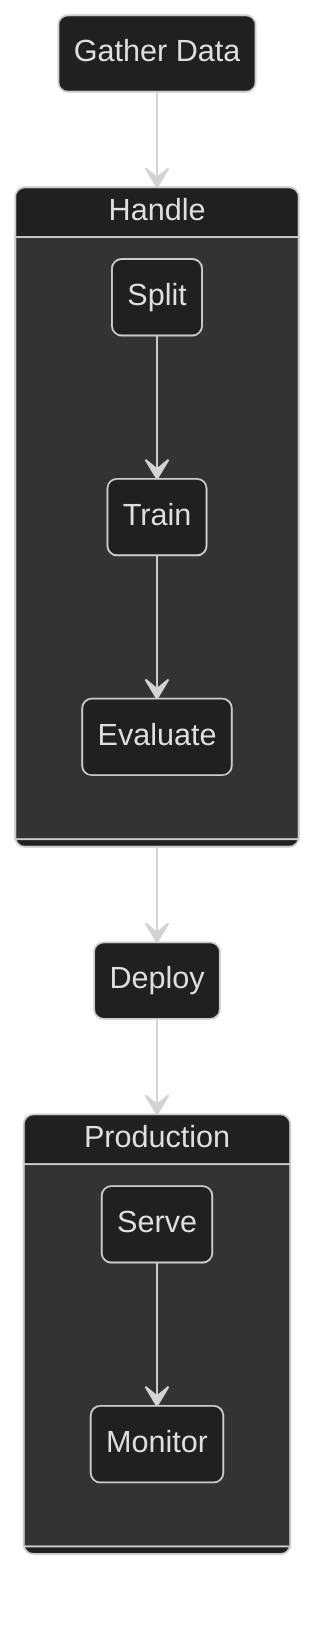 %%{initialize: { 'logLevel': 'debug', "theme":'dark', 'startOnLoad': true } }%%
stateDiagram-v2
  state "Gather Data" as gd
  gd --> Handle
  state Handle {
    Split --> Train
    Train --> Evaluate
  }
  state Deploy
  Handle --> Deploy
  Deploy --> Production
  state Production {
    Serve --> Monitor
  }
